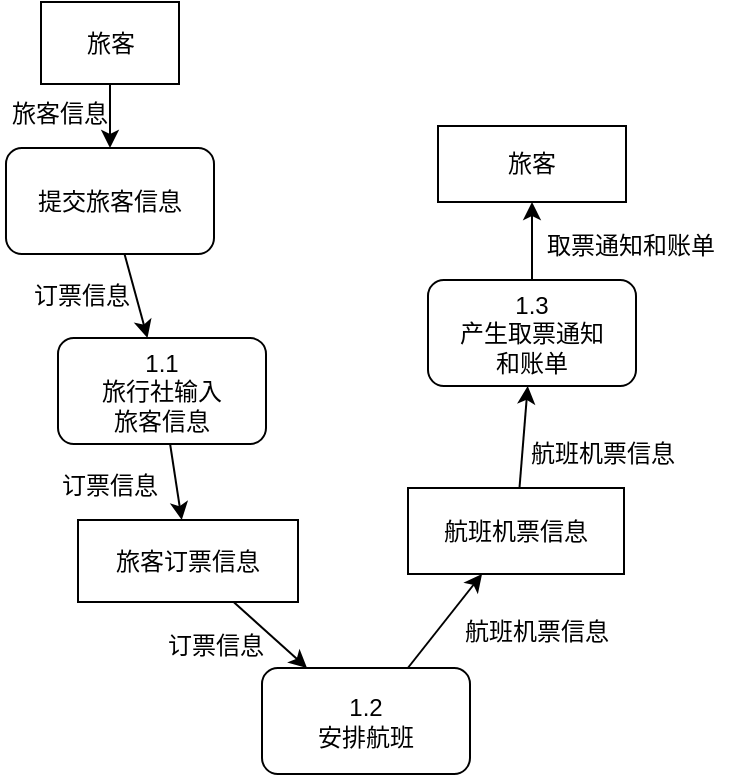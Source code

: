 <mxfile version="15.5.2" type="github">
  <diagram id="wdrptpTexhbbz7bgi9wr" name="Page-1">
    <mxGraphModel dx="1022" dy="436" grid="0" gridSize="10" guides="1" tooltips="1" connect="1" arrows="1" fold="1" page="1" pageScale="1" pageWidth="827" pageHeight="1169" math="0" shadow="0">
      <root>
        <mxCell id="0" />
        <mxCell id="1" parent="0" />
        <mxCell id="lGTRv1oV0zcjMJQc9zW4-22" value="" style="edgeStyle=none;rounded=0;orthogonalLoop=1;jettySize=auto;html=1;" edge="1" parent="1" source="lGTRv1oV0zcjMJQc9zW4-1" target="lGTRv1oV0zcjMJQc9zW4-3">
          <mxGeometry relative="1" as="geometry" />
        </mxCell>
        <mxCell id="lGTRv1oV0zcjMJQc9zW4-1" value="旅客" style="rounded=0;whiteSpace=wrap;html=1;" vertex="1" parent="1">
          <mxGeometry x="214.5" y="22" width="69" height="41" as="geometry" />
        </mxCell>
        <mxCell id="lGTRv1oV0zcjMJQc9zW4-23" value="" style="edgeStyle=none;rounded=0;orthogonalLoop=1;jettySize=auto;html=1;" edge="1" parent="1" source="lGTRv1oV0zcjMJQc9zW4-3" target="lGTRv1oV0zcjMJQc9zW4-4">
          <mxGeometry relative="1" as="geometry" />
        </mxCell>
        <mxCell id="lGTRv1oV0zcjMJQc9zW4-3" value="提交旅客信息" style="rounded=1;whiteSpace=wrap;html=1;" vertex="1" parent="1">
          <mxGeometry x="197" y="95" width="104" height="53" as="geometry" />
        </mxCell>
        <mxCell id="lGTRv1oV0zcjMJQc9zW4-15" value="" style="edgeStyle=none;rounded=0;orthogonalLoop=1;jettySize=auto;html=1;" edge="1" parent="1" source="lGTRv1oV0zcjMJQc9zW4-4" target="lGTRv1oV0zcjMJQc9zW4-7">
          <mxGeometry relative="1" as="geometry" />
        </mxCell>
        <mxCell id="lGTRv1oV0zcjMJQc9zW4-4" value="1.1&lt;br&gt;旅行社输入&lt;br&gt;&lt;span style=&quot;color: rgba(0 , 0 , 0 , 0) ; font-family: monospace ; font-size: 0px&quot;&gt;%3CmxGraphModel%3E%3Croot%3E%3CmxCell%20id%3D%220%22%2F%3E%3CmxCell%20id%3D%221%22%20parent%3D%220%22%2F%3E%3CmxCell%20id%3D%222%22%20value%3D%22%E6%8F%90%E4%BA%A4%E6%97%85%E5%AE%A2%E4%BF%A1%E6%81%AF%22%20style%3D%22rounded%3D1%3BwhiteSpace%3Dwrap%3Bhtml%3D1%3B%22%20vertex%3D%221%22%20parent%3D%221%22%3E%3CmxGeometry%20x%3D%22217%22%20y%3D%2271%22%20width%3D%22104%22%20height%3D%2253%22%20as%3D%22geometry%22%2F%3E%3C%2FmxCell%3E%3C%2Froot%3E%3C%2FmxGraphModel%3E&lt;/span&gt;旅客信息" style="rounded=1;whiteSpace=wrap;html=1;" vertex="1" parent="1">
          <mxGeometry x="223" y="190" width="104" height="53" as="geometry" />
        </mxCell>
        <mxCell id="lGTRv1oV0zcjMJQc9zW4-17" value="" style="edgeStyle=none;rounded=0;orthogonalLoop=1;jettySize=auto;html=1;" edge="1" parent="1" source="lGTRv1oV0zcjMJQc9zW4-5" target="lGTRv1oV0zcjMJQc9zW4-8">
          <mxGeometry relative="1" as="geometry" />
        </mxCell>
        <mxCell id="lGTRv1oV0zcjMJQc9zW4-5" value="1.2&lt;br&gt;安排航班" style="rounded=1;whiteSpace=wrap;html=1;" vertex="1" parent="1">
          <mxGeometry x="325" y="355" width="104" height="53" as="geometry" />
        </mxCell>
        <mxCell id="lGTRv1oV0zcjMJQc9zW4-16" value="" style="edgeStyle=none;rounded=0;orthogonalLoop=1;jettySize=auto;html=1;" edge="1" parent="1" source="lGTRv1oV0zcjMJQc9zW4-7" target="lGTRv1oV0zcjMJQc9zW4-5">
          <mxGeometry relative="1" as="geometry" />
        </mxCell>
        <mxCell id="lGTRv1oV0zcjMJQc9zW4-7" value="旅客订票信息" style="rounded=0;whiteSpace=wrap;html=1;" vertex="1" parent="1">
          <mxGeometry x="233" y="281" width="110" height="41" as="geometry" />
        </mxCell>
        <mxCell id="lGTRv1oV0zcjMJQc9zW4-18" value="" style="edgeStyle=none;rounded=0;orthogonalLoop=1;jettySize=auto;html=1;" edge="1" parent="1" source="lGTRv1oV0zcjMJQc9zW4-8" target="lGTRv1oV0zcjMJQc9zW4-10">
          <mxGeometry relative="1" as="geometry" />
        </mxCell>
        <mxCell id="lGTRv1oV0zcjMJQc9zW4-8" value="航班机票信息" style="rounded=0;whiteSpace=wrap;html=1;" vertex="1" parent="1">
          <mxGeometry x="398" y="265" width="108" height="43" as="geometry" />
        </mxCell>
        <mxCell id="lGTRv1oV0zcjMJQc9zW4-12" value="" style="edgeStyle=orthogonalEdgeStyle;rounded=0;orthogonalLoop=1;jettySize=auto;html=1;" edge="1" parent="1" source="lGTRv1oV0zcjMJQc9zW4-10" target="lGTRv1oV0zcjMJQc9zW4-11">
          <mxGeometry relative="1" as="geometry" />
        </mxCell>
        <mxCell id="lGTRv1oV0zcjMJQc9zW4-10" value="1.3&lt;br&gt;产生取票通知&lt;br&gt;和账单" style="rounded=1;whiteSpace=wrap;html=1;" vertex="1" parent="1">
          <mxGeometry x="408" y="161" width="104" height="53" as="geometry" />
        </mxCell>
        <mxCell id="lGTRv1oV0zcjMJQc9zW4-11" value="旅客" style="rounded=0;whiteSpace=wrap;html=1;" vertex="1" parent="1">
          <mxGeometry x="413" y="84" width="94" height="38" as="geometry" />
        </mxCell>
        <mxCell id="lGTRv1oV0zcjMJQc9zW4-24" value="旅客信息" style="text;html=1;strokeColor=none;fillColor=none;align=center;verticalAlign=middle;whiteSpace=wrap;rounded=0;" vertex="1" parent="1">
          <mxGeometry x="194" y="63" width="60" height="30" as="geometry" />
        </mxCell>
        <mxCell id="lGTRv1oV0zcjMJQc9zW4-25" value="订票信息" style="text;html=1;strokeColor=none;fillColor=none;align=center;verticalAlign=middle;whiteSpace=wrap;rounded=0;" vertex="1" parent="1">
          <mxGeometry x="205" y="154" width="60" height="30" as="geometry" />
        </mxCell>
        <mxCell id="lGTRv1oV0zcjMJQc9zW4-26" value="订票信息" style="text;html=1;strokeColor=none;fillColor=none;align=center;verticalAlign=middle;whiteSpace=wrap;rounded=0;" vertex="1" parent="1">
          <mxGeometry x="219" y="249" width="60" height="30" as="geometry" />
        </mxCell>
        <mxCell id="lGTRv1oV0zcjMJQc9zW4-27" value="订票信息" style="text;html=1;strokeColor=none;fillColor=none;align=center;verticalAlign=middle;whiteSpace=wrap;rounded=0;" vertex="1" parent="1">
          <mxGeometry x="272" y="329" width="60" height="30" as="geometry" />
        </mxCell>
        <mxCell id="lGTRv1oV0zcjMJQc9zW4-28" value="航班机票信息" style="text;html=1;strokeColor=none;fillColor=none;align=center;verticalAlign=middle;whiteSpace=wrap;rounded=0;" vertex="1" parent="1">
          <mxGeometry x="418" y="322" width="89" height="30" as="geometry" />
        </mxCell>
        <mxCell id="lGTRv1oV0zcjMJQc9zW4-29" value="航班机票信息" style="text;html=1;strokeColor=none;fillColor=none;align=center;verticalAlign=middle;whiteSpace=wrap;rounded=0;" vertex="1" parent="1">
          <mxGeometry x="451" y="233" width="89" height="30" as="geometry" />
        </mxCell>
        <mxCell id="lGTRv1oV0zcjMJQc9zW4-30" value="取票通知和账单" style="text;html=1;strokeColor=none;fillColor=none;align=center;verticalAlign=middle;whiteSpace=wrap;rounded=0;" vertex="1" parent="1">
          <mxGeometry x="461" y="129" width="97" height="30" as="geometry" />
        </mxCell>
      </root>
    </mxGraphModel>
  </diagram>
</mxfile>

